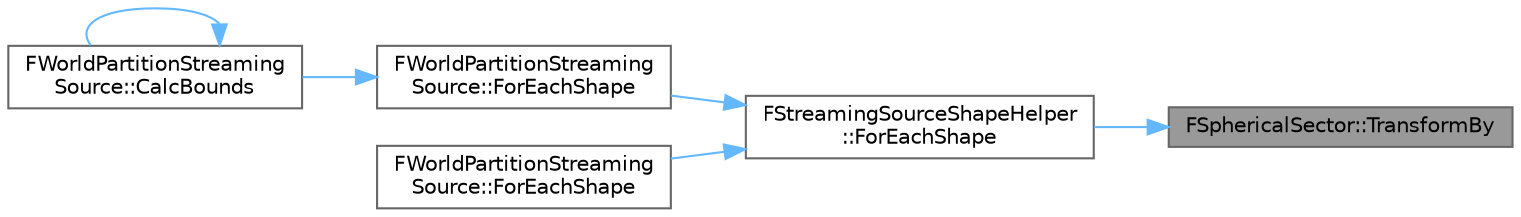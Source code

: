 digraph "FSphericalSector::TransformBy"
{
 // INTERACTIVE_SVG=YES
 // LATEX_PDF_SIZE
  bgcolor="transparent";
  edge [fontname=Helvetica,fontsize=10,labelfontname=Helvetica,labelfontsize=10];
  node [fontname=Helvetica,fontsize=10,shape=box,height=0.2,width=0.4];
  rankdir="RL";
  Node1 [id="Node000001",label="FSphericalSector::TransformBy",height=0.2,width=0.4,color="gray40", fillcolor="grey60", style="filled", fontcolor="black",tooltip="Get result of Transforming spherical sector with transform."];
  Node1 -> Node2 [id="edge1_Node000001_Node000002",dir="back",color="steelblue1",style="solid",tooltip=" "];
  Node2 [id="Node000002",label="FStreamingSourceShapeHelper\l::ForEachShape",height=0.2,width=0.4,color="grey40", fillcolor="white", style="filled",URL="$df/dce/classFStreamingSourceShapeHelper.html#a0175346802e1004a8919c6c45dc6192e",tooltip=" "];
  Node2 -> Node3 [id="edge2_Node000002_Node000003",dir="back",color="steelblue1",style="solid",tooltip=" "];
  Node3 [id="Node000003",label="FWorldPartitionStreaming\lSource::ForEachShape",height=0.2,width=0.4,color="grey40", fillcolor="white", style="filled",URL="$d0/d3b/structFWorldPartitionStreamingSource.html#aef634712330db864356588e4c7d16317",tooltip="Helper method that iterates over all shapes."];
  Node3 -> Node4 [id="edge3_Node000003_Node000004",dir="back",color="steelblue1",style="solid",tooltip=" "];
  Node4 [id="Node000004",label="FWorldPartitionStreaming\lSource::CalcBounds",height=0.2,width=0.4,color="grey40", fillcolor="white", style="filled",URL="$d0/d3b/structFWorldPartitionStreamingSource.html#aba4b9b7ade68adba38b88d91981b0526",tooltip="Returns a box encapsulating all shapes."];
  Node4 -> Node4 [id="edge4_Node000004_Node000004",dir="back",color="steelblue1",style="solid",tooltip=" "];
  Node2 -> Node5 [id="edge5_Node000002_Node000005",dir="back",color="steelblue1",style="solid",tooltip=" "];
  Node5 [id="Node000005",label="FWorldPartitionStreaming\lSource::ForEachShape",height=0.2,width=0.4,color="grey40", fillcolor="white", style="filled",URL="$d0/d3b/structFWorldPartitionStreamingSource.html#a427a93d0f127679698e3b525560693bf",tooltip="Helper method that iterates over all shapes affecting a specific grid."];
}
